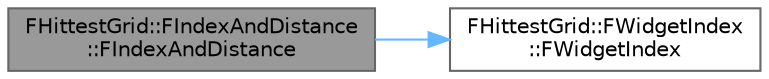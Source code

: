 digraph "FHittestGrid::FIndexAndDistance::FIndexAndDistance"
{
 // INTERACTIVE_SVG=YES
 // LATEX_PDF_SIZE
  bgcolor="transparent";
  edge [fontname=Helvetica,fontsize=10,labelfontname=Helvetica,labelfontsize=10];
  node [fontname=Helvetica,fontsize=10,shape=box,height=0.2,width=0.4];
  rankdir="LR";
  Node1 [id="Node000001",label="FHittestGrid::FIndexAndDistance\l::FIndexAndDistance",height=0.2,width=0.4,color="gray40", fillcolor="grey60", style="filled", fontcolor="black",tooltip=" "];
  Node1 -> Node2 [id="edge1_Node000001_Node000002",color="steelblue1",style="solid",tooltip=" "];
  Node2 [id="Node000002",label="FHittestGrid::FWidgetIndex\l::FWidgetIndex",height=0.2,width=0.4,color="grey40", fillcolor="white", style="filled",URL="$d7/d4a/structFHittestGrid_1_1FWidgetIndex.html#a7dbdf76d3149bfd3e5db58fb90ee6a5d",tooltip=" "];
}
